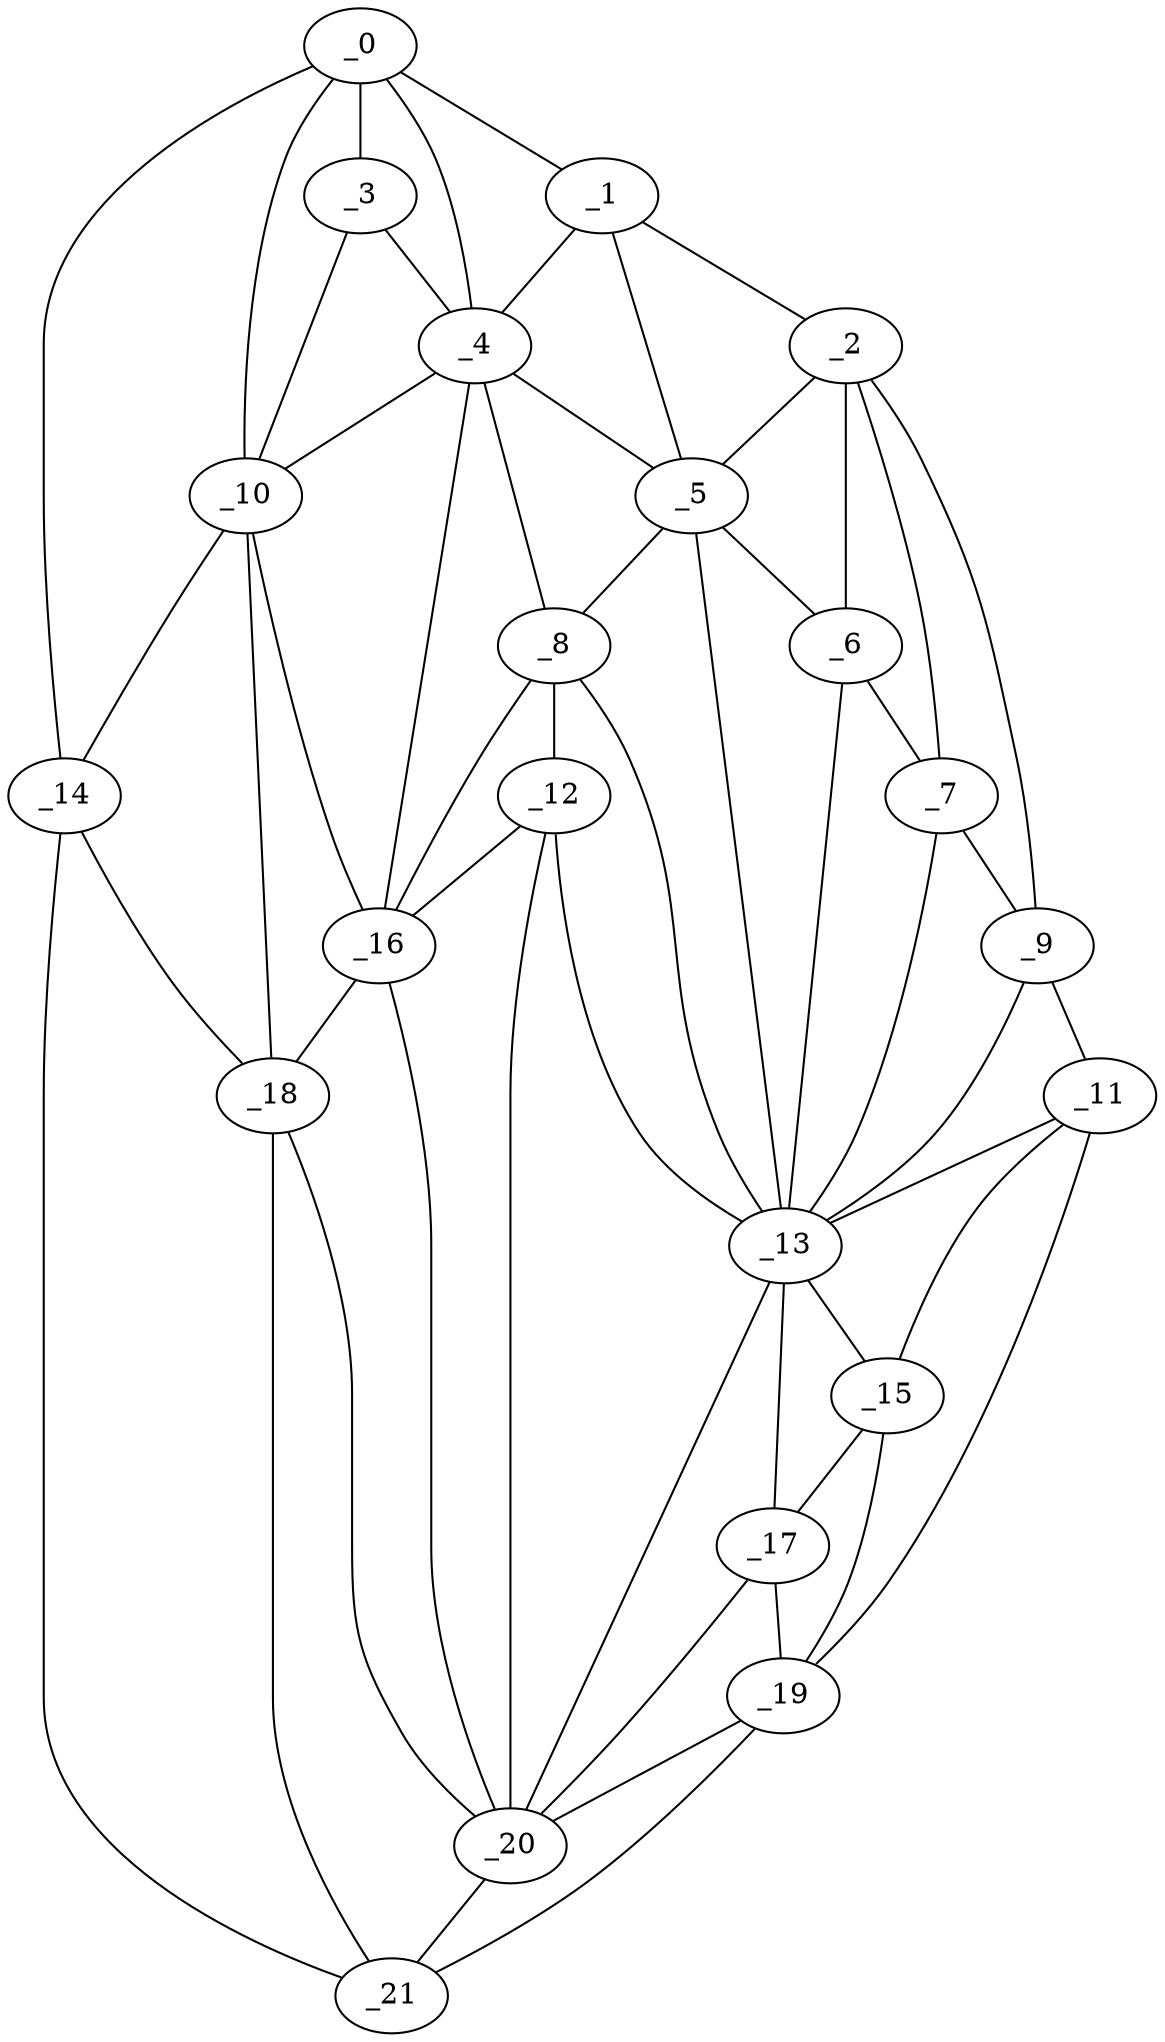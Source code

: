 graph "obj20__45.gxl" {
	_0	 [x=18,
		y=105];
	_1	 [x=21,
		y=40];
	_0 -- _1	 [valence=1];
	_3	 [x=32,
		y=92];
	_0 -- _3	 [valence=1];
	_4	 [x=36,
		y=80];
	_0 -- _4	 [valence=2];
	_10	 [x=56,
		y=111];
	_0 -- _10	 [valence=2];
	_14	 [x=67,
		y=124];
	_0 -- _14	 [valence=1];
	_2	 [x=32,
		y=27];
	_1 -- _2	 [valence=1];
	_1 -- _4	 [valence=2];
	_5	 [x=37,
		y=41];
	_1 -- _5	 [valence=2];
	_2 -- _5	 [valence=1];
	_6	 [x=38,
		y=23];
	_2 -- _6	 [valence=2];
	_7	 [x=44,
		y=15];
	_2 -- _7	 [valence=1];
	_9	 [x=53,
		y=5];
	_2 -- _9	 [valence=1];
	_3 -- _4	 [valence=2];
	_3 -- _10	 [valence=2];
	_4 -- _5	 [valence=2];
	_8	 [x=51,
		y=51];
	_4 -- _8	 [valence=2];
	_4 -- _10	 [valence=1];
	_16	 [x=81,
		y=91];
	_4 -- _16	 [valence=2];
	_5 -- _6	 [valence=2];
	_5 -- _8	 [valence=1];
	_13	 [x=66,
		y=37];
	_5 -- _13	 [valence=2];
	_6 -- _7	 [valence=2];
	_6 -- _13	 [valence=2];
	_7 -- _9	 [valence=1];
	_7 -- _13	 [valence=2];
	_12	 [x=63,
		y=46];
	_8 -- _12	 [valence=2];
	_8 -- _13	 [valence=2];
	_8 -- _16	 [valence=2];
	_11	 [x=59,
		y=3];
	_9 -- _11	 [valence=1];
	_9 -- _13	 [valence=2];
	_10 -- _14	 [valence=1];
	_10 -- _16	 [valence=2];
	_18	 [x=85,
		y=94];
	_10 -- _18	 [valence=2];
	_11 -- _13	 [valence=2];
	_15	 [x=78,
		y=15];
	_11 -- _15	 [valence=2];
	_19	 [x=87,
		y=8];
	_11 -- _19	 [valence=1];
	_12 -- _13	 [valence=1];
	_12 -- _16	 [valence=1];
	_20	 [x=87,
		y=31];
	_12 -- _20	 [valence=2];
	_13 -- _15	 [valence=2];
	_17	 [x=85,
		y=24];
	_13 -- _17	 [valence=2];
	_13 -- _20	 [valence=1];
	_14 -- _18	 [valence=2];
	_21	 [x=110,
		y=104];
	_14 -- _21	 [valence=1];
	_15 -- _17	 [valence=2];
	_15 -- _19	 [valence=2];
	_16 -- _18	 [valence=1];
	_16 -- _20	 [valence=2];
	_17 -- _19	 [valence=2];
	_17 -- _20	 [valence=2];
	_18 -- _20	 [valence=2];
	_18 -- _21	 [valence=2];
	_19 -- _20	 [valence=2];
	_19 -- _21	 [valence=1];
	_20 -- _21	 [valence=2];
}
